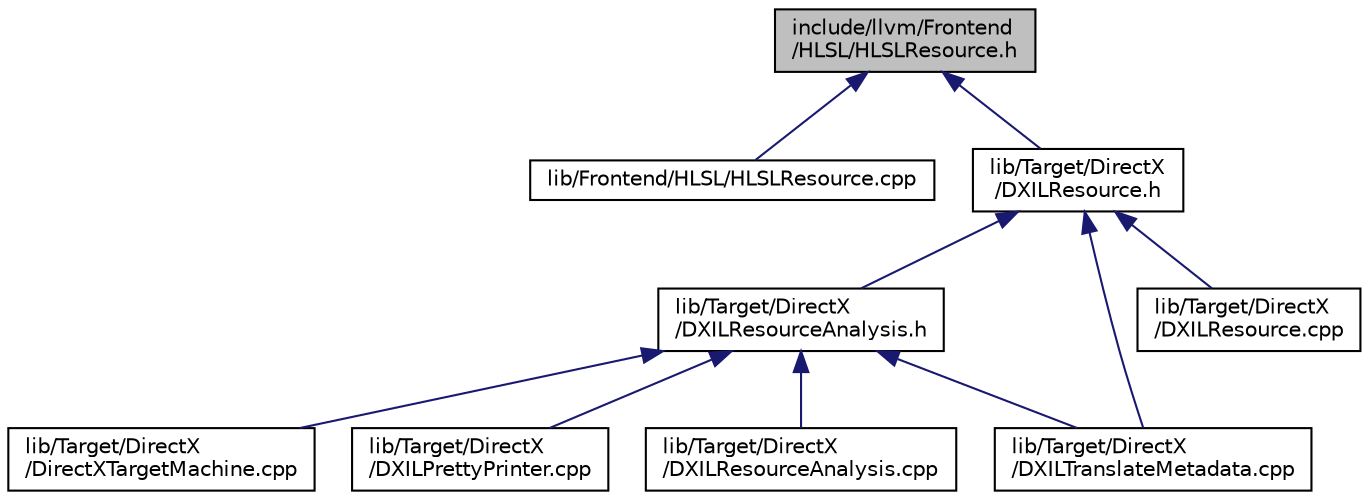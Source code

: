 digraph "include/llvm/Frontend/HLSL/HLSLResource.h"
{
 // LATEX_PDF_SIZE
  bgcolor="transparent";
  edge [fontname="Helvetica",fontsize="10",labelfontname="Helvetica",labelfontsize="10"];
  node [fontname="Helvetica",fontsize="10",shape=record];
  Node1 [label="include/llvm/Frontend\l/HLSL/HLSLResource.h",height=0.2,width=0.4,color="black", fillcolor="grey75", style="filled", fontcolor="black",tooltip=" "];
  Node1 -> Node2 [dir="back",color="midnightblue",fontsize="10",style="solid",fontname="Helvetica"];
  Node2 [label="lib/Frontend/HLSL/HLSLResource.cpp",height=0.2,width=0.4,color="black",URL="$HLSLResource_8cpp.html",tooltip=" "];
  Node1 -> Node3 [dir="back",color="midnightblue",fontsize="10",style="solid",fontname="Helvetica"];
  Node3 [label="lib/Target/DirectX\l/DXILResource.h",height=0.2,width=0.4,color="black",URL="$DXILResource_8h.html",tooltip=" "];
  Node3 -> Node4 [dir="back",color="midnightblue",fontsize="10",style="solid",fontname="Helvetica"];
  Node4 [label="lib/Target/DirectX\l/DXILResourceAnalysis.h",height=0.2,width=0.4,color="black",URL="$DXILResourceAnalysis_8h.html",tooltip=" "];
  Node4 -> Node5 [dir="back",color="midnightblue",fontsize="10",style="solid",fontname="Helvetica"];
  Node5 [label="lib/Target/DirectX\l/DirectXTargetMachine.cpp",height=0.2,width=0.4,color="black",URL="$DirectXTargetMachine_8cpp.html",tooltip=" "];
  Node4 -> Node6 [dir="back",color="midnightblue",fontsize="10",style="solid",fontname="Helvetica"];
  Node6 [label="lib/Target/DirectX\l/DXILPrettyPrinter.cpp",height=0.2,width=0.4,color="black",URL="$DXILPrettyPrinter_8cpp.html",tooltip=" "];
  Node4 -> Node7 [dir="back",color="midnightblue",fontsize="10",style="solid",fontname="Helvetica"];
  Node7 [label="lib/Target/DirectX\l/DXILResourceAnalysis.cpp",height=0.2,width=0.4,color="black",URL="$DXILResourceAnalysis_8cpp.html",tooltip=" "];
  Node4 -> Node8 [dir="back",color="midnightblue",fontsize="10",style="solid",fontname="Helvetica"];
  Node8 [label="lib/Target/DirectX\l/DXILTranslateMetadata.cpp",height=0.2,width=0.4,color="black",URL="$DXILTranslateMetadata_8cpp.html",tooltip=" "];
  Node3 -> Node9 [dir="back",color="midnightblue",fontsize="10",style="solid",fontname="Helvetica"];
  Node9 [label="lib/Target/DirectX\l/DXILResource.cpp",height=0.2,width=0.4,color="black",URL="$DXILResource_8cpp.html",tooltip=" "];
  Node3 -> Node8 [dir="back",color="midnightblue",fontsize="10",style="solid",fontname="Helvetica"];
}
